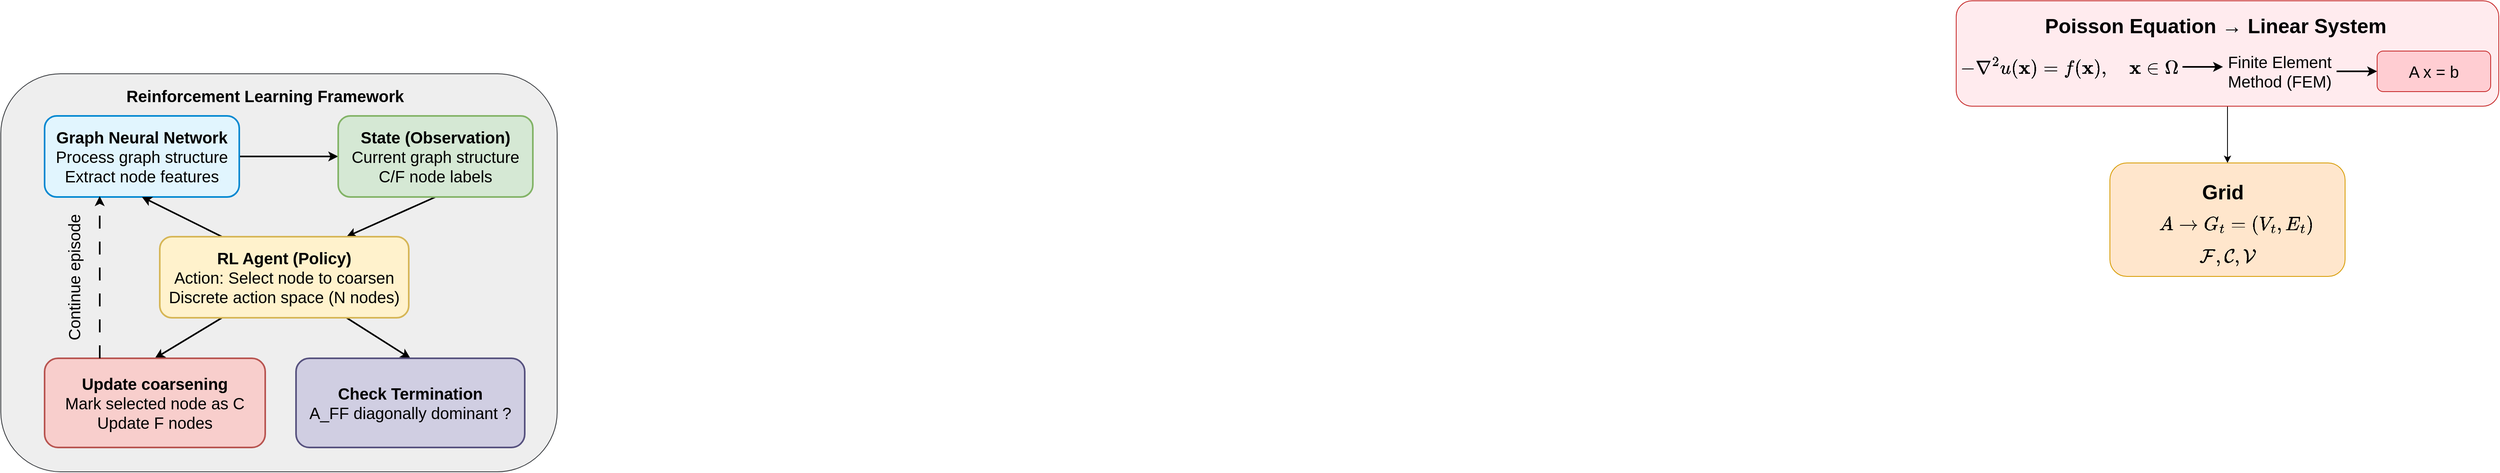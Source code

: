 <mxfile version="28.0.6">
  <diagram name="Page-1" id="h0d4ksvBFhW0azYrWCu7">
    <mxGraphModel dx="3694" dy="1134" grid="1" gridSize="10" guides="1" tooltips="1" connect="1" arrows="1" fold="1" page="1" pageScale="1" pageWidth="850" pageHeight="1100" math="1" shadow="0">
      <root>
        <mxCell id="0" />
        <mxCell id="1" parent="0" />
        <mxCell id="kZOxa4oMpen5Zl6N6VFC-30" style="edgeStyle=orthogonalEdgeStyle;rounded=0;orthogonalLoop=1;jettySize=auto;html=1;exitX=0.5;exitY=1;exitDx=0;exitDy=0;entryX=0.5;entryY=0;entryDx=0;entryDy=0;" edge="1" parent="1" source="kZOxa4oMpen5Zl6N6VFC-2" target="kZOxa4oMpen5Zl6N6VFC-26">
          <mxGeometry relative="1" as="geometry" />
        </mxCell>
        <mxCell id="kZOxa4oMpen5Zl6N6VFC-2" value="" style="rounded=1;whiteSpace=wrap;html=1;fillColor=#ffebee;strokeColor=#c62828;strokeWidth=1;" vertex="1" parent="1">
          <mxGeometry x="1441" y="50" width="669" height="130" as="geometry" />
        </mxCell>
        <mxCell id="kZOxa4oMpen5Zl6N6VFC-3" value="Poisson Equation → Linear System" style="text;html=1;strokeColor=none;fillColor=none;align=center;verticalAlign=middle;whiteSpace=wrap;rounded=0;fontSize=25;fontStyle=1" vertex="1" parent="1">
          <mxGeometry x="1537" y="65" width="448" height="30" as="geometry" />
        </mxCell>
        <mxCell id="kZOxa4oMpen5Zl6N6VFC-4" value="$$&lt;br&gt;-\nabla^2 u(\mathbf{x}) = f(\mathbf{x}), &lt;br&gt;\quad \mathbf{x} \in \Omega&lt;br&gt;$$" style="text;html=1;strokeColor=none;fillColor=none;align=center;verticalAlign=middle;whiteSpace=wrap;rounded=0;fontSize=20;" vertex="1" parent="1">
          <mxGeometry x="1461" y="102" width="239" height="60" as="geometry" />
        </mxCell>
        <mxCell id="kZOxa4oMpen5Zl6N6VFC-5" style="edgeStyle=orthogonalEdgeStyle;rounded=0;orthogonalLoop=1;jettySize=auto;html=1;exitX=1;exitY=0.5;exitDx=0;exitDy=0;entryX=0;entryY=0.5;entryDx=0;entryDy=0;strokeWidth=2;fontSize=19;" edge="1" parent="1" source="kZOxa4oMpen5Zl6N6VFC-6" target="kZOxa4oMpen5Zl6N6VFC-8">
          <mxGeometry relative="1" as="geometry" />
        </mxCell>
        <mxCell id="kZOxa4oMpen5Zl6N6VFC-6" value="Finite Element&lt;br&gt;Method (FEM)" style="text;html=1;strokeColor=none;fillColor=none;align=center;verticalAlign=middle;whiteSpace=wrap;rounded=0;fontSize=20;" vertex="1" parent="1">
          <mxGeometry x="1770" y="117" width="140" height="40" as="geometry" />
        </mxCell>
        <mxCell id="kZOxa4oMpen5Zl6N6VFC-7" style="edgeStyle=orthogonalEdgeStyle;rounded=0;orthogonalLoop=1;jettySize=auto;html=1;strokeWidth=2;endArrow=classic;endFill=1;" edge="1" parent="1">
          <mxGeometry relative="1" as="geometry">
            <mxPoint x="1720" y="131.5" as="sourcePoint" />
            <mxPoint x="1770" y="131.5" as="targetPoint" />
          </mxGeometry>
        </mxCell>
        <mxCell id="kZOxa4oMpen5Zl6N6VFC-8" value="A x = b" style="rounded=1;whiteSpace=wrap;html=1;fillColor=#ffcdd2;strokeColor=#c62828;fontSize=20;" vertex="1" parent="1">
          <mxGeometry x="1960" y="112" width="140" height="50" as="geometry" />
        </mxCell>
        <mxCell id="kZOxa4oMpen5Zl6N6VFC-10" value="" style="rounded=1;whiteSpace=wrap;html=1;fillColor=#eeeeee;strokeColor=#36393d;strokeWidth=1;fontSize=20;" vertex="1" parent="1">
          <mxGeometry x="-970" y="140" width="686" height="491" as="geometry" />
        </mxCell>
        <mxCell id="kZOxa4oMpen5Zl6N6VFC-11" value="Reinforcement Learning Framework" style="text;html=1;strokeColor=none;fillColor=none;align=center;verticalAlign=middle;whiteSpace=wrap;rounded=0;fontSize=20;fontStyle=1" vertex="1" parent="1">
          <mxGeometry x="-869" y="152" width="450" height="30" as="geometry" />
        </mxCell>
        <mxCell id="kZOxa4oMpen5Zl6N6VFC-12" style="edgeStyle=orthogonalEdgeStyle;rounded=0;orthogonalLoop=1;jettySize=auto;html=1;exitX=1;exitY=0.5;exitDx=0;exitDy=0;entryX=0;entryY=0.5;entryDx=0;entryDy=0;strokeWidth=2;fontSize=20;" edge="1" parent="1" source="kZOxa4oMpen5Zl6N6VFC-13" target="kZOxa4oMpen5Zl6N6VFC-15">
          <mxGeometry relative="1" as="geometry" />
        </mxCell>
        <mxCell id="kZOxa4oMpen5Zl6N6VFC-13" value="&lt;div&gt;&lt;b&gt;&lt;font&gt;Graph Neural Network&lt;/font&gt;&lt;/b&gt;&lt;/div&gt;&lt;div&gt;&lt;font&gt;Process graph structure&lt;/font&gt;&lt;/div&gt;&lt;div&gt;&lt;font&gt;Extract node features&lt;/font&gt;&lt;br&gt;&lt;/div&gt;" style="rounded=1;whiteSpace=wrap;html=1;fillColor=#e1f5fe;strokeColor=#0288d1;strokeWidth=2;fontSize=20;" vertex="1" parent="1">
          <mxGeometry x="-916" y="192" width="240" height="100" as="geometry" />
        </mxCell>
        <mxCell id="kZOxa4oMpen5Zl6N6VFC-14" style="rounded=0;orthogonalLoop=1;jettySize=auto;html=1;exitX=0.5;exitY=1;exitDx=0;exitDy=0;entryX=0.75;entryY=0;entryDx=0;entryDy=0;strokeWidth=2;fontSize=20;" edge="1" parent="1" source="kZOxa4oMpen5Zl6N6VFC-15" target="kZOxa4oMpen5Zl6N6VFC-19">
          <mxGeometry relative="1" as="geometry" />
        </mxCell>
        <mxCell id="kZOxa4oMpen5Zl6N6VFC-15" value="&lt;div&gt;&lt;b&gt;&lt;font&gt;State (Observation)&lt;br&gt;&lt;/font&gt;&lt;/b&gt;&lt;/div&gt;&lt;div&gt;&lt;font&gt;Current graph structure&lt;/font&gt;&lt;/div&gt;&lt;div&gt;&lt;font&gt;C/F node labels&lt;br&gt;&lt;/font&gt;&lt;/div&gt;" style="rounded=1;whiteSpace=wrap;html=1;fillColor=#d5e8d4;strokeColor=#82b366;strokeWidth=2;fontSize=20;" vertex="1" parent="1">
          <mxGeometry x="-554" y="192" width="240" height="100" as="geometry" />
        </mxCell>
        <mxCell id="kZOxa4oMpen5Zl6N6VFC-16" style="rounded=0;orthogonalLoop=1;jettySize=auto;html=1;exitX=0.75;exitY=1;exitDx=0;exitDy=0;entryX=0.5;entryY=0;entryDx=0;entryDy=0;strokeWidth=2;fontSize=20;" edge="1" parent="1" source="kZOxa4oMpen5Zl6N6VFC-19" target="kZOxa4oMpen5Zl6N6VFC-20">
          <mxGeometry relative="1" as="geometry" />
        </mxCell>
        <mxCell id="kZOxa4oMpen5Zl6N6VFC-17" style="rounded=0;orthogonalLoop=1;jettySize=auto;html=1;exitX=0.25;exitY=1;exitDx=0;exitDy=0;entryX=0.5;entryY=0;entryDx=0;entryDy=0;strokeWidth=2;fontSize=20;" edge="1" parent="1" source="kZOxa4oMpen5Zl6N6VFC-19" target="kZOxa4oMpen5Zl6N6VFC-21">
          <mxGeometry relative="1" as="geometry" />
        </mxCell>
        <mxCell id="kZOxa4oMpen5Zl6N6VFC-18" style="rounded=0;orthogonalLoop=1;jettySize=auto;html=1;exitX=0.25;exitY=0;exitDx=0;exitDy=0;entryX=0.5;entryY=1;entryDx=0;entryDy=0;strokeWidth=2;fontSize=20;" edge="1" parent="1" source="kZOxa4oMpen5Zl6N6VFC-19" target="kZOxa4oMpen5Zl6N6VFC-13">
          <mxGeometry relative="1" as="geometry" />
        </mxCell>
        <mxCell id="kZOxa4oMpen5Zl6N6VFC-19" value="&lt;div&gt;&lt;b&gt;&lt;font&gt;RL Agent (Policy)&lt;br&gt;&lt;/font&gt;&lt;/b&gt;&lt;/div&gt;&lt;div&gt;&lt;font&gt;Action: Select node to coarsen&lt;/font&gt;&lt;/div&gt;&lt;div&gt;&lt;font&gt;Discrete action space (N nodes)&lt;/font&gt;&lt;br&gt;&lt;/div&gt;" style="rounded=1;whiteSpace=wrap;html=1;fillColor=#fff2cc;strokeColor=#d6b656;strokeWidth=2;fontSize=20;" vertex="1" parent="1">
          <mxGeometry x="-774" y="341" width="307" height="100" as="geometry" />
        </mxCell>
        <mxCell id="kZOxa4oMpen5Zl6N6VFC-20" value="&lt;div&gt;&lt;b&gt;&lt;font&gt;Check Termination&lt;br&gt;&lt;/font&gt;&lt;/b&gt;&lt;/div&gt;&lt;div&gt;&lt;font&gt;A_FF diagonally dominant ?&lt;/font&gt;&lt;/div&gt;" style="rounded=1;whiteSpace=wrap;html=1;fillColor=#d0cee2;strokeColor=#56517e;strokeWidth=2;fontSize=20;" vertex="1" parent="1">
          <mxGeometry x="-606" y="491" width="282" height="110" as="geometry" />
        </mxCell>
        <mxCell id="kZOxa4oMpen5Zl6N6VFC-21" value="&lt;div&gt;&lt;b&gt;&lt;font&gt;Update coarsening&lt;br&gt;&lt;/font&gt;&lt;/b&gt;&lt;/div&gt;&lt;div&gt;&lt;font&gt;Mark selected node as C&lt;/font&gt;&lt;/div&gt;&lt;div&gt;&lt;font&gt;Update F nodes&lt;br&gt;&lt;/font&gt;&lt;/div&gt;" style="rounded=1;whiteSpace=wrap;html=1;fillColor=#f8cecc;strokeColor=#b85450;strokeWidth=2;fontSize=20;" vertex="1" parent="1">
          <mxGeometry x="-916" y="491" width="272" height="110" as="geometry" />
        </mxCell>
        <mxCell id="kZOxa4oMpen5Zl6N6VFC-22" value="Continue episode" style="text;html=1;align=center;verticalAlign=middle;whiteSpace=wrap;rounded=0;rotation=-90;fontSize=20;" vertex="1" parent="1">
          <mxGeometry x="-980" y="371" width="200" height="40" as="geometry" />
        </mxCell>
        <mxCell id="kZOxa4oMpen5Zl6N6VFC-25" style="edgeStyle=orthogonalEdgeStyle;rounded=0;orthogonalLoop=1;jettySize=auto;html=1;exitX=0.25;exitY=0;exitDx=0;exitDy=0;entryX=0.283;entryY=0.99;entryDx=0;entryDy=0;entryPerimeter=0;dashed=1;dashPattern=8 8;strokeWidth=2;" edge="1" parent="1" source="kZOxa4oMpen5Zl6N6VFC-21" target="kZOxa4oMpen5Zl6N6VFC-13">
          <mxGeometry relative="1" as="geometry" />
        </mxCell>
        <mxCell id="kZOxa4oMpen5Zl6N6VFC-26" value="" style="rounded=1;whiteSpace=wrap;html=1;fillColor=#ffe6cc;strokeColor=#d79b00;strokeWidth=1;" vertex="1" parent="1">
          <mxGeometry x="1630.5" y="250" width="290" height="140" as="geometry" />
        </mxCell>
        <mxCell id="kZOxa4oMpen5Zl6N6VFC-27" value="Grid" style="text;html=1;strokeColor=none;fillColor=none;align=center;verticalAlign=middle;whiteSpace=wrap;rounded=0;fontSize=25;fontStyle=1" vertex="1" parent="1">
          <mxGeometry x="1725" y="270" width="90" height="30" as="geometry" />
        </mxCell>
        <mxCell id="kZOxa4oMpen5Zl6N6VFC-28" value="$$A \rightarrow G_t=(V_t,E_t)$$" style="text;html=1;align=center;verticalAlign=middle;whiteSpace=wrap;rounded=0;fontSize=20;" vertex="1" parent="1">
          <mxGeometry x="1694.25" y="311" width="183.5" height="30" as="geometry" />
        </mxCell>
        <mxCell id="kZOxa4oMpen5Zl6N6VFC-29" value="$$\mathcal{F},\mathcal{C},\mathcal{V}$$" style="text;html=1;align=center;verticalAlign=middle;whiteSpace=wrap;rounded=0;fontSize=20;" vertex="1" parent="1">
          <mxGeometry x="1745.5" y="350" width="60" height="30" as="geometry" />
        </mxCell>
      </root>
    </mxGraphModel>
  </diagram>
</mxfile>
